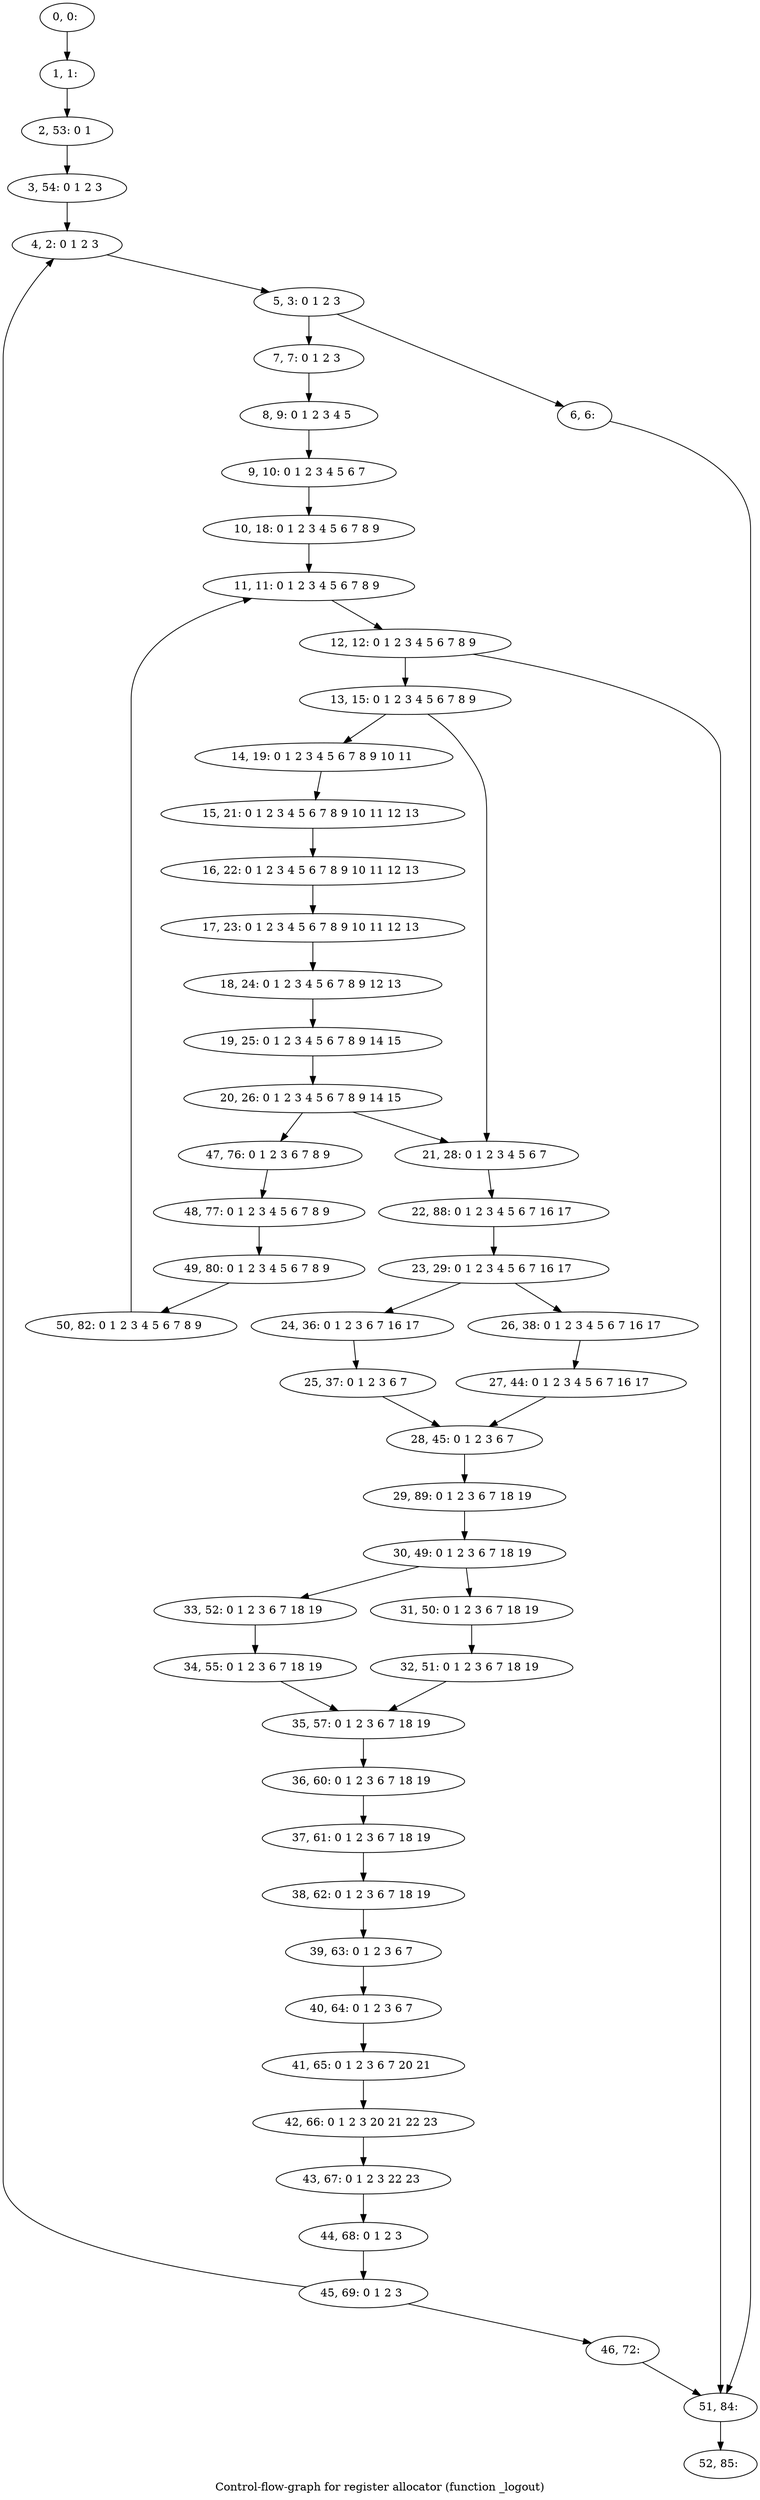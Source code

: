digraph G {
graph [label="Control-flow-graph for register allocator (function _logout)"]
0[label="0, 0: "];
1[label="1, 1: "];
2[label="2, 53: 0 1 "];
3[label="3, 54: 0 1 2 3 "];
4[label="4, 2: 0 1 2 3 "];
5[label="5, 3: 0 1 2 3 "];
6[label="6, 6: "];
7[label="7, 7: 0 1 2 3 "];
8[label="8, 9: 0 1 2 3 4 5 "];
9[label="9, 10: 0 1 2 3 4 5 6 7 "];
10[label="10, 18: 0 1 2 3 4 5 6 7 8 9 "];
11[label="11, 11: 0 1 2 3 4 5 6 7 8 9 "];
12[label="12, 12: 0 1 2 3 4 5 6 7 8 9 "];
13[label="13, 15: 0 1 2 3 4 5 6 7 8 9 "];
14[label="14, 19: 0 1 2 3 4 5 6 7 8 9 10 11 "];
15[label="15, 21: 0 1 2 3 4 5 6 7 8 9 10 11 12 13 "];
16[label="16, 22: 0 1 2 3 4 5 6 7 8 9 10 11 12 13 "];
17[label="17, 23: 0 1 2 3 4 5 6 7 8 9 10 11 12 13 "];
18[label="18, 24: 0 1 2 3 4 5 6 7 8 9 12 13 "];
19[label="19, 25: 0 1 2 3 4 5 6 7 8 9 14 15 "];
20[label="20, 26: 0 1 2 3 4 5 6 7 8 9 14 15 "];
21[label="21, 28: 0 1 2 3 4 5 6 7 "];
22[label="22, 88: 0 1 2 3 4 5 6 7 16 17 "];
23[label="23, 29: 0 1 2 3 4 5 6 7 16 17 "];
24[label="24, 36: 0 1 2 3 6 7 16 17 "];
25[label="25, 37: 0 1 2 3 6 7 "];
26[label="26, 38: 0 1 2 3 4 5 6 7 16 17 "];
27[label="27, 44: 0 1 2 3 4 5 6 7 16 17 "];
28[label="28, 45: 0 1 2 3 6 7 "];
29[label="29, 89: 0 1 2 3 6 7 18 19 "];
30[label="30, 49: 0 1 2 3 6 7 18 19 "];
31[label="31, 50: 0 1 2 3 6 7 18 19 "];
32[label="32, 51: 0 1 2 3 6 7 18 19 "];
33[label="33, 52: 0 1 2 3 6 7 18 19 "];
34[label="34, 55: 0 1 2 3 6 7 18 19 "];
35[label="35, 57: 0 1 2 3 6 7 18 19 "];
36[label="36, 60: 0 1 2 3 6 7 18 19 "];
37[label="37, 61: 0 1 2 3 6 7 18 19 "];
38[label="38, 62: 0 1 2 3 6 7 18 19 "];
39[label="39, 63: 0 1 2 3 6 7 "];
40[label="40, 64: 0 1 2 3 6 7 "];
41[label="41, 65: 0 1 2 3 6 7 20 21 "];
42[label="42, 66: 0 1 2 3 20 21 22 23 "];
43[label="43, 67: 0 1 2 3 22 23 "];
44[label="44, 68: 0 1 2 3 "];
45[label="45, 69: 0 1 2 3 "];
46[label="46, 72: "];
47[label="47, 76: 0 1 2 3 6 7 8 9 "];
48[label="48, 77: 0 1 2 3 4 5 6 7 8 9 "];
49[label="49, 80: 0 1 2 3 4 5 6 7 8 9 "];
50[label="50, 82: 0 1 2 3 4 5 6 7 8 9 "];
51[label="51, 84: "];
52[label="52, 85: "];
0->1 ;
1->2 ;
2->3 ;
3->4 ;
4->5 ;
5->6 ;
5->7 ;
6->51 ;
7->8 ;
8->9 ;
9->10 ;
10->11 ;
11->12 ;
12->13 ;
12->51 ;
13->14 ;
13->21 ;
14->15 ;
15->16 ;
16->17 ;
17->18 ;
18->19 ;
19->20 ;
20->21 ;
20->47 ;
21->22 ;
22->23 ;
23->24 ;
23->26 ;
24->25 ;
25->28 ;
26->27 ;
27->28 ;
28->29 ;
29->30 ;
30->31 ;
30->33 ;
31->32 ;
32->35 ;
33->34 ;
34->35 ;
35->36 ;
36->37 ;
37->38 ;
38->39 ;
39->40 ;
40->41 ;
41->42 ;
42->43 ;
43->44 ;
44->45 ;
45->46 ;
45->4 ;
46->51 ;
47->48 ;
48->49 ;
49->50 ;
50->11 ;
51->52 ;
}

